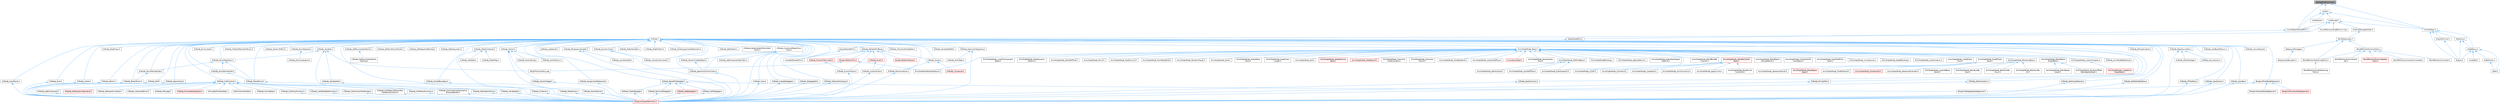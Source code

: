 digraph "PackageFileSummary.h"
{
 // INTERACTIVE_SVG=YES
 // LATEX_PDF_SIZE
  bgcolor="transparent";
  edge [fontname=Helvetica,fontsize=10,labelfontname=Helvetica,labelfontsize=10];
  node [fontname=Helvetica,fontsize=10,shape=box,height=0.2,width=0.4];
  Node1 [id="Node000001",label="PackageFileSummary.h",height=0.2,width=0.4,color="gray40", fillcolor="grey60", style="filled", fontcolor="black",tooltip=" "];
  Node1 -> Node2 [id="edge1_Node000001_Node000002",dir="back",color="steelblue1",style="solid",tooltip=" "];
  Node2 [id="Node000002",label="CoreUObject.h",height=0.2,width=0.4,color="grey40", fillcolor="white", style="filled",URL="$d0/ded/CoreUObject_8h.html",tooltip=" "];
  Node2 -> Node3 [id="edge2_Node000002_Node000003",dir="back",color="steelblue1",style="solid",tooltip=" "];
  Node3 [id="Node000003",label="Engine.h",height=0.2,width=0.4,color="grey40", fillcolor="white", style="filled",URL="$d1/d34/Public_2Engine_8h.html",tooltip=" "];
  Node2 -> Node4 [id="edge3_Node000002_Node000004",dir="back",color="steelblue1",style="solid",tooltip=" "];
  Node4 [id="Node000004",label="EngineMinimal.h",height=0.2,width=0.4,color="grey40", fillcolor="white", style="filled",URL="$d0/d2c/EngineMinimal_8h.html",tooltip=" "];
  Node4 -> Node3 [id="edge4_Node000004_Node000003",dir="back",color="steelblue1",style="solid",tooltip=" "];
  Node2 -> Node5 [id="edge5_Node000002_Node000005",dir="back",color="steelblue1",style="solid",tooltip=" "];
  Node5 [id="Node000005",label="SlateBasics.h",height=0.2,width=0.4,color="grey40", fillcolor="white", style="filled",URL="$da/d2f/SlateBasics_8h.html",tooltip=" "];
  Node5 -> Node3 [id="edge6_Node000005_Node000003",dir="back",color="steelblue1",style="solid",tooltip=" "];
  Node5 -> Node6 [id="edge7_Node000005_Node000006",dir="back",color="steelblue1",style="solid",tooltip=" "];
  Node6 [id="Node000006",label="Slate.h",height=0.2,width=0.4,color="grey40", fillcolor="white", style="filled",URL="$d2/dc0/Slate_8h.html",tooltip=" "];
  Node5 -> Node7 [id="edge8_Node000005_Node000007",dir="back",color="steelblue1",style="solid",tooltip=" "];
  Node7 [id="Node000007",label="SlateExtras.h",height=0.2,width=0.4,color="grey40", fillcolor="white", style="filled",URL="$d8/dec/SlateExtras_8h.html",tooltip=" "];
  Node7 -> Node6 [id="edge9_Node000007_Node000006",dir="back",color="steelblue1",style="solid",tooltip=" "];
  Node5 -> Node8 [id="edge10_Node000005_Node000008",dir="back",color="steelblue1",style="solid",tooltip=" "];
  Node8 [id="Node000008",label="UnrealEd.h",height=0.2,width=0.4,color="grey40", fillcolor="white", style="filled",URL="$d2/d5f/UnrealEd_8h.html",tooltip=" "];
  Node2 -> Node9 [id="edge11_Node000002_Node000009",dir="back",color="steelblue1",style="solid",tooltip=" "];
  Node9 [id="Node000009",label="SlateCore.h",height=0.2,width=0.4,color="grey40", fillcolor="white", style="filled",URL="$dc/d03/SlateCore_8h.html",tooltip=" "];
  Node9 -> Node3 [id="edge12_Node000009_Node000003",dir="back",color="steelblue1",style="solid",tooltip=" "];
  Node9 -> Node5 [id="edge13_Node000009_Node000005",dir="back",color="steelblue1",style="solid",tooltip=" "];
  Node1 -> Node10 [id="edge14_Node000001_Node000010",dir="back",color="steelblue1",style="solid",tooltip=" "];
  Node10 [id="Node000010",label="CoreUObjectSharedPCH.h",height=0.2,width=0.4,color="grey40", fillcolor="white", style="filled",URL="$de/d2f/CoreUObjectSharedPCH_8h.html",tooltip=" "];
  Node10 -> Node11 [id="edge15_Node000010_Node000011",dir="back",color="steelblue1",style="solid",tooltip=" "];
  Node11 [id="Node000011",label="SlateSharedPCH.h",height=0.2,width=0.4,color="grey40", fillcolor="white", style="filled",URL="$d1/dfc/SlateSharedPCH_8h.html",tooltip=" "];
  Node11 -> Node12 [id="edge16_Node000011_Node000012",dir="back",color="steelblue1",style="solid",tooltip=" "];
  Node12 [id="Node000012",label="EngineSharedPCH.h",height=0.2,width=0.4,color="grey40", fillcolor="white", style="filled",URL="$dc/dbb/EngineSharedPCH_8h.html",tooltip=" "];
  Node12 -> Node13 [id="edge17_Node000012_Node000013",dir="back",color="steelblue1",style="solid",tooltip=" "];
  Node13 [id="Node000013",label="UnrealEdSharedPCH.h",height=0.2,width=0.4,color="grey40", fillcolor="white", style="filled",URL="$d1/de6/UnrealEdSharedPCH_8h.html",tooltip=" "];
  Node1 -> Node14 [id="edge18_Node000001_Node000014",dir="back",color="steelblue1",style="solid",tooltip=" "];
  Node14 [id="Node000014",label="Linker.h",height=0.2,width=0.4,color="grey40", fillcolor="white", style="filled",URL="$d8/d3d/Linker_8h.html",tooltip=" "];
  Node14 -> Node2 [id="edge19_Node000014_Node000002",dir="back",color="steelblue1",style="solid",tooltip=" "];
  Node14 -> Node10 [id="edge20_Node000014_Node000010",dir="back",color="steelblue1",style="solid",tooltip=" "];
  Node14 -> Node15 [id="edge21_Node000014_Node000015",dir="back",color="steelblue1",style="solid",tooltip=" "];
  Node15 [id="Node000015",label="LinkerLoad.h",height=0.2,width=0.4,color="grey40", fillcolor="white", style="filled",URL="$d7/def/LinkerLoad_8h.html",tooltip=" "];
  Node15 -> Node2 [id="edge22_Node000015_Node000002",dir="back",color="steelblue1",style="solid",tooltip=" "];
  Node15 -> Node10 [id="edge23_Node000015_Node000010",dir="back",color="steelblue1",style="solid",tooltip=" "];
  Node15 -> Node16 [id="edge24_Node000015_Node000016",dir="back",color="steelblue1",style="solid",tooltip=" "];
  Node16 [id="Node000016",label="ExternalPackageHelper.h",height=0.2,width=0.4,color="grey40", fillcolor="white", style="filled",URL="$d3/d2f/ExternalPackageHelper_8h.html",tooltip=" "];
  Node16 -> Node17 [id="edge25_Node000016_Node000017",dir="back",color="steelblue1",style="solid",tooltip=" "];
  Node17 [id="Node000017",label="WorldDataLayers.h",height=0.2,width=0.4,color="grey40", fillcolor="white", style="filled",URL="$d1/d1d/WorldDataLayers_8h.html",tooltip=" "];
  Node17 -> Node18 [id="edge26_Node000017_Node000018",dir="back",color="steelblue1",style="solid",tooltip=" "];
  Node18 [id="Node000018",label="DataLayerManager.h",height=0.2,width=0.4,color="grey40", fillcolor="white", style="filled",URL="$de/d96/DataLayerManager_8h.html",tooltip=" "];
  Node18 -> Node19 [id="edge27_Node000018_Node000019",dir="back",color="steelblue1",style="solid",tooltip=" "];
  Node19 [id="Node000019",label="DataLayerSubsystem.h",height=0.2,width=0.4,color="grey40", fillcolor="white", style="filled",URL="$d2/d5d/DataLayerSubsystem_8h.html",tooltip=" "];
  Node17 -> Node20 [id="edge28_Node000017_Node000020",dir="back",color="steelblue1",style="solid",tooltip=" "];
  Node20 [id="Node000020",label="WorldPartitionRuntimeHash.h",height=0.2,width=0.4,color="grey40", fillcolor="white", style="filled",URL="$d9/df1/WorldPartitionRuntimeHash_8h.html",tooltip=" "];
  Node20 -> Node21 [id="edge29_Node000020_Node000021",dir="back",color="steelblue1",style="solid",tooltip=" "];
  Node21 [id="Node000021",label="WorldPartitionConvertCommandlet.h",height=0.2,width=0.4,color="grey40", fillcolor="white", style="filled",URL="$db/d15/WorldPartitionConvertCommandlet_8h.html",tooltip=" "];
  Node20 -> Node22 [id="edge30_Node000020_Node000022",dir="back",color="steelblue1",style="solid",tooltip=" "];
  Node22 [id="Node000022",label="WorldPartitionConverter.h",height=0.2,width=0.4,color="grey40", fillcolor="white", style="filled",URL="$dc/df8/WorldPartitionConverter_8h.html",tooltip=" "];
  Node20 -> Node23 [id="edge31_Node000020_Node000023",dir="back",color="steelblue1",style="solid",tooltip=" "];
  Node23 [id="Node000023",label="WorldPartitionRuntimeHash\lSet.h",height=0.2,width=0.4,color="grey40", fillcolor="white", style="filled",URL="$d7/d94/WorldPartitionRuntimeHashSet_8h.html",tooltip=" "];
  Node20 -> Node24 [id="edge32_Node000020_Node000024",dir="back",color="steelblue1",style="solid",tooltip=" "];
  Node24 [id="Node000024",label="WorldPartitionRuntimeSpatial\lHash.h",height=0.2,width=0.4,color="red", fillcolor="#FFF0F0", style="filled",URL="$da/dbe/WorldPartitionRuntimeSpatialHash_8h.html",tooltip=" "];
  Node20 -> Node26 [id="edge33_Node000020_Node000026",dir="back",color="steelblue1",style="solid",tooltip=" "];
  Node26 [id="Node000026",label="WorldPartitionStreamingPolicy.h",height=0.2,width=0.4,color="grey40", fillcolor="white", style="filled",URL="$d8/d37/WorldPartitionStreamingPolicy_8h.html",tooltip=" "];
  Node26 -> Node27 [id="edge34_Node000026_Node000027",dir="back",color="steelblue1",style="solid",tooltip=" "];
  Node27 [id="Node000027",label="WorldPartitionLevelStreaming\lPolicy.h",height=0.2,width=0.4,color="grey40", fillcolor="white", style="filled",URL="$d4/d14/WorldPartitionLevelStreamingPolicy_8h.html",tooltip=" "];
  Node17 -> Node26 [id="edge35_Node000017_Node000026",dir="back",color="steelblue1",style="solid",tooltip=" "];
  Node15 -> Node28 [id="edge36_Node000015_Node000028",dir="back",color="steelblue1",style="solid",tooltip=" "];
  Node28 [id="Node000028",label="K2Node.h",height=0.2,width=0.4,color="grey40", fillcolor="white", style="filled",URL="$d5/d94/K2Node_8h.html",tooltip=" "];
  Node28 -> Node29 [id="edge37_Node000028_Node000029",dir="back",color="steelblue1",style="solid",tooltip=" "];
  Node29 [id="Node000029",label="AnimGraphNode_Base.h",height=0.2,width=0.4,color="grey40", fillcolor="white", style="filled",URL="$d0/dfb/AnimGraphNode__Base_8h.html",tooltip=" "];
  Node29 -> Node30 [id="edge38_Node000029_Node000030",dir="back",color="steelblue1",style="solid",tooltip=" "];
  Node30 [id="Node000030",label="AnimGraphNodeAlphaOptions.h",height=0.2,width=0.4,color="grey40", fillcolor="white", style="filled",URL="$d6/df6/AnimGraphNodeAlphaOptions_8h.html",tooltip=" "];
  Node29 -> Node31 [id="edge39_Node000029_Node000031",dir="back",color="steelblue1",style="solid",tooltip=" "];
  Node31 [id="Node000031",label="AnimGraphNodeBinding.h",height=0.2,width=0.4,color="grey40", fillcolor="white", style="filled",URL="$d6/d3b/AnimGraphNodeBinding_8h.html",tooltip=" "];
  Node29 -> Node32 [id="edge40_Node000029_Node000032",dir="back",color="steelblue1",style="solid",tooltip=" "];
  Node32 [id="Node000032",label="AnimGraphNode_ApplyAdditive.h",height=0.2,width=0.4,color="grey40", fillcolor="white", style="filled",URL="$da/d67/AnimGraphNode__ApplyAdditive_8h.html",tooltip=" "];
  Node29 -> Node33 [id="edge41_Node000029_Node000033",dir="back",color="steelblue1",style="solid",tooltip=" "];
  Node33 [id="Node000033",label="AnimGraphNode_ApplyMeshSpace\lAdditive.h",height=0.2,width=0.4,color="grey40", fillcolor="white", style="filled",URL="$dd/dc4/AnimGraphNode__ApplyMeshSpaceAdditive_8h.html",tooltip=" "];
  Node29 -> Node34 [id="edge42_Node000029_Node000034",dir="back",color="steelblue1",style="solid",tooltip=" "];
  Node34 [id="Node000034",label="AnimGraphNode_AssetPlayer\lBase.h",height=0.2,width=0.4,color="grey40", fillcolor="white", style="filled",URL="$d1/d4f/AnimGraphNode__AssetPlayerBase_8h.html",tooltip=" "];
  Node34 -> Node35 [id="edge43_Node000034_Node000035",dir="back",color="steelblue1",style="solid",tooltip=" "];
  Node35 [id="Node000035",label="AnimGraphNode_BlendSpace\lBase.h",height=0.2,width=0.4,color="red", fillcolor="#FFF0F0", style="filled",URL="$d7/d6d/AnimGraphNode__BlendSpaceBase_8h.html",tooltip=" "];
  Node34 -> Node40 [id="edge44_Node000034_Node000040",dir="back",color="steelblue1",style="solid",tooltip=" "];
  Node40 [id="Node000040",label="AnimGraphNode_PoseByName.h",height=0.2,width=0.4,color="grey40", fillcolor="white", style="filled",URL="$d7/d02/AnimGraphNode__PoseByName_8h.html",tooltip=" "];
  Node34 -> Node41 [id="edge45_Node000034_Node000041",dir="back",color="steelblue1",style="solid",tooltip=" "];
  Node41 [id="Node000041",label="AnimGraphNode_PoseHandler.h",height=0.2,width=0.4,color="red", fillcolor="#FFF0F0", style="filled",URL="$df/dfb/AnimGraphNode__PoseHandler_8h.html",tooltip=" "];
  Node34 -> Node44 [id="edge46_Node000034_Node000044",dir="back",color="steelblue1",style="solid",tooltip=" "];
  Node44 [id="Node000044",label="AnimGraphNode_SequenceEvaluator.h",height=0.2,width=0.4,color="grey40", fillcolor="white", style="filled",URL="$d1/d1c/AnimGraphNode__SequenceEvaluator_8h.html",tooltip=" "];
  Node34 -> Node45 [id="edge47_Node000034_Node000045",dir="back",color="steelblue1",style="solid",tooltip=" "];
  Node45 [id="Node000045",label="AnimGraphNode_SequencePlayer.h",height=0.2,width=0.4,color="grey40", fillcolor="white", style="filled",URL="$d2/d91/AnimGraphNode__SequencePlayer_8h.html",tooltip=" "];
  Node29 -> Node46 [id="edge48_Node000029_Node000046",dir="back",color="steelblue1",style="solid",tooltip=" "];
  Node46 [id="Node000046",label="AnimGraphNode_BlendBoneBy\lChannel.h",height=0.2,width=0.4,color="grey40", fillcolor="white", style="filled",URL="$de/da9/AnimGraphNode__BlendBoneByChannel_8h.html",tooltip=" "];
  Node29 -> Node47 [id="edge49_Node000029_Node000047",dir="back",color="steelblue1",style="solid",tooltip=" "];
  Node47 [id="Node000047",label="AnimGraphNode_BlendListBase.h",height=0.2,width=0.4,color="grey40", fillcolor="white", style="filled",URL="$d7/d20/AnimGraphNode__BlendListBase_8h.html",tooltip=" "];
  Node47 -> Node48 [id="edge50_Node000047_Node000048",dir="back",color="steelblue1",style="solid",tooltip=" "];
  Node48 [id="Node000048",label="AnimGraphNode_BlendListBy\lBool.h",height=0.2,width=0.4,color="grey40", fillcolor="white", style="filled",URL="$d9/d9d/AnimGraphNode__BlendListByBool_8h.html",tooltip=" "];
  Node47 -> Node49 [id="edge51_Node000047_Node000049",dir="back",color="steelblue1",style="solid",tooltip=" "];
  Node49 [id="Node000049",label="AnimGraphNode_BlendListBy\lEnum.h",height=0.2,width=0.4,color="grey40", fillcolor="white", style="filled",URL="$de/d60/AnimGraphNode__BlendListByEnum_8h.html",tooltip=" "];
  Node47 -> Node50 [id="edge52_Node000047_Node000050",dir="back",color="steelblue1",style="solid",tooltip=" "];
  Node50 [id="Node000050",label="AnimGraphNode_BlendListBy\lInt.h",height=0.2,width=0.4,color="grey40", fillcolor="white", style="filled",URL="$dc/df2/AnimGraphNode__BlendListByInt_8h.html",tooltip=" "];
  Node47 -> Node51 [id="edge53_Node000047_Node000051",dir="back",color="steelblue1",style="solid",tooltip=" "];
  Node51 [id="Node000051",label="AnimGraphNode_LayeredBone\lBlend.h",height=0.2,width=0.4,color="grey40", fillcolor="white", style="filled",URL="$d2/d01/AnimGraphNode__LayeredBoneBlend_8h.html",tooltip=" "];
  Node29 -> Node52 [id="edge54_Node000029_Node000052",dir="back",color="steelblue1",style="solid",tooltip=" "];
  Node52 [id="Node000052",label="AnimGraphNode_BlendSpace\lGraphBase.h",height=0.2,width=0.4,color="grey40", fillcolor="white", style="filled",URL="$d6/d44/AnimGraphNode__BlendSpaceGraphBase_8h.html",tooltip=" "];
  Node52 -> Node53 [id="edge55_Node000052_Node000053",dir="back",color="steelblue1",style="solid",tooltip=" "];
  Node53 [id="Node000053",label="AnimGraphNode_BlendSpace\lGraph.h",height=0.2,width=0.4,color="grey40", fillcolor="white", style="filled",URL="$d7/d81/AnimGraphNode__BlendSpaceGraph_8h.html",tooltip=" "];
  Node52 -> Node54 [id="edge56_Node000052_Node000054",dir="back",color="steelblue1",style="solid",tooltip=" "];
  Node54 [id="Node000054",label="AnimGraphNode_RotationOffset\lBlendSpaceGraph.h",height=0.2,width=0.4,color="grey40", fillcolor="white", style="filled",URL="$d0/d4c/AnimGraphNode__RotationOffsetBlendSpaceGraph_8h.html",tooltip=" "];
  Node29 -> Node55 [id="edge57_Node000029_Node000055",dir="back",color="steelblue1",style="solid",tooltip=" "];
  Node55 [id="Node000055",label="AnimGraphNode_BlendSpace\lSampleResult.h",height=0.2,width=0.4,color="grey40", fillcolor="white", style="filled",URL="$de/df8/AnimGraphNode__BlendSpaceSampleResult_8h.html",tooltip=" "];
  Node29 -> Node56 [id="edge58_Node000029_Node000056",dir="back",color="steelblue1",style="solid",tooltip=" "];
  Node56 [id="Node000056",label="AnimGraphNode_ComponentTo\lLocalSpace.h",height=0.2,width=0.4,color="grey40", fillcolor="white", style="filled",URL="$d1/d3f/AnimGraphNode__ComponentToLocalSpace_8h.html",tooltip=" "];
  Node29 -> Node57 [id="edge59_Node000029_Node000057",dir="back",color="steelblue1",style="solid",tooltip=" "];
  Node57 [id="Node000057",label="AnimGraphNode_CopyPoseFrom\lMesh.h",height=0.2,width=0.4,color="grey40", fillcolor="white", style="filled",URL="$d6/d71/AnimGraphNode__CopyPoseFromMesh_8h.html",tooltip=" "];
  Node29 -> Node58 [id="edge60_Node000029_Node000058",dir="back",color="steelblue1",style="solid",tooltip=" "];
  Node58 [id="Node000058",label="AnimGraphNode_CurveSource.h",height=0.2,width=0.4,color="grey40", fillcolor="white", style="filled",URL="$dc/de5/AnimGraphNode__CurveSource_8h.html",tooltip=" "];
  Node29 -> Node59 [id="edge61_Node000029_Node000059",dir="back",color="steelblue1",style="solid",tooltip=" "];
  Node59 [id="Node000059",label="AnimGraphNode_CustomProperty.h",height=0.2,width=0.4,color="grey40", fillcolor="white", style="filled",URL="$d8/d3f/AnimGraphNode__CustomProperty_8h.html",tooltip=" "];
  Node59 -> Node60 [id="edge62_Node000059_Node000060",dir="back",color="steelblue1",style="solid",tooltip=" "];
  Node60 [id="Node000060",label="AnimGraphNode_LinkedAnim\lGraphBase.h",height=0.2,width=0.4,color="red", fillcolor="#FFF0F0", style="filled",URL="$d5/de1/AnimGraphNode__LinkedAnimGraphBase_8h.html",tooltip=" "];
  Node29 -> Node63 [id="edge63_Node000029_Node000063",dir="back",color="steelblue1",style="solid",tooltip=" "];
  Node63 [id="Node000063",label="AnimGraphNode_DeadBlending.h",height=0.2,width=0.4,color="grey40", fillcolor="white", style="filled",URL="$d8/d73/AnimGraphNode__DeadBlending_8h.html",tooltip=" "];
  Node29 -> Node64 [id="edge64_Node000029_Node000064",dir="back",color="steelblue1",style="solid",tooltip=" "];
  Node64 [id="Node000064",label="AnimGraphNode_Inertialization.h",height=0.2,width=0.4,color="grey40", fillcolor="white", style="filled",URL="$d7/d66/AnimGraphNode__Inertialization_8h.html",tooltip=" "];
  Node29 -> Node65 [id="edge65_Node000029_Node000065",dir="back",color="steelblue1",style="solid",tooltip=" "];
  Node65 [id="Node000065",label="AnimGraphNode_LinkedInput\lPose.h",height=0.2,width=0.4,color="grey40", fillcolor="white", style="filled",URL="$d7/d8c/AnimGraphNode__LinkedInputPose_8h.html",tooltip=" "];
  Node29 -> Node66 [id="edge66_Node000029_Node000066",dir="back",color="steelblue1",style="solid",tooltip=" "];
  Node66 [id="Node000066",label="AnimGraphNode_LocalToComponent\lSpace.h",height=0.2,width=0.4,color="grey40", fillcolor="white", style="filled",URL="$d6/d01/AnimGraphNode__LocalToComponentSpace_8h.html",tooltip=" "];
  Node29 -> Node67 [id="edge67_Node000029_Node000067",dir="back",color="steelblue1",style="solid",tooltip=" "];
  Node67 [id="Node000067",label="AnimGraphNode_MakeDynamic\lAdditive.h",height=0.2,width=0.4,color="grey40", fillcolor="white", style="filled",URL="$d4/dc9/AnimGraphNode__MakeDynamicAdditive_8h.html",tooltip=" "];
  Node29 -> Node68 [id="edge68_Node000029_Node000068",dir="back",color="steelblue1",style="solid",tooltip=" "];
  Node68 [id="Node000068",label="AnimGraphNode_MeshRefPose.h",height=0.2,width=0.4,color="grey40", fillcolor="white", style="filled",URL="$d3/d58/AnimGraphNode__MeshRefPose_8h.html",tooltip=" "];
  Node29 -> Node69 [id="edge69_Node000029_Node000069",dir="back",color="steelblue1",style="solid",tooltip=" "];
  Node69 [id="Node000069",label="AnimGraphNode_Mirror.h",height=0.2,width=0.4,color="grey40", fillcolor="white", style="filled",URL="$de/d96/AnimGraphNode__Mirror_8h.html",tooltip=" "];
  Node29 -> Node70 [id="edge70_Node000029_Node000070",dir="back",color="steelblue1",style="solid",tooltip=" "];
  Node70 [id="Node000070",label="AnimGraphNode_ModifyCurve.h",height=0.2,width=0.4,color="grey40", fillcolor="white", style="filled",URL="$d5/d09/AnimGraphNode__ModifyCurve_8h.html",tooltip=" "];
  Node29 -> Node71 [id="edge71_Node000029_Node000071",dir="back",color="steelblue1",style="solid",tooltip=" "];
  Node71 [id="Node000071",label="AnimGraphNode_MultiWayBlend.h",height=0.2,width=0.4,color="grey40", fillcolor="white", style="filled",URL="$dd/dcb/AnimGraphNode__MultiWayBlend_8h.html",tooltip=" "];
  Node29 -> Node72 [id="edge72_Node000029_Node000072",dir="back",color="steelblue1",style="solid",tooltip=" "];
  Node72 [id="Node000072",label="AnimGraphNode_PoseSnapshot.h",height=0.2,width=0.4,color="grey40", fillcolor="white", style="filled",URL="$d1/d92/AnimGraphNode__PoseSnapshot_8h.html",tooltip=" "];
  Node29 -> Node73 [id="edge73_Node000029_Node000073",dir="back",color="steelblue1",style="solid",tooltip=" "];
  Node73 [id="Node000073",label="AnimGraphNode_RandomPlayer.h",height=0.2,width=0.4,color="grey40", fillcolor="white", style="filled",URL="$dc/d48/AnimGraphNode__RandomPlayer_8h.html",tooltip=" "];
  Node29 -> Node74 [id="edge74_Node000029_Node000074",dir="back",color="steelblue1",style="solid",tooltip=" "];
  Node74 [id="Node000074",label="AnimGraphNode_RefPoseBase.h",height=0.2,width=0.4,color="grey40", fillcolor="white", style="filled",URL="$d8/d34/AnimGraphNode__RefPoseBase_8h.html",tooltip=" "];
  Node74 -> Node75 [id="edge75_Node000074_Node000075",dir="back",color="steelblue1",style="solid",tooltip=" "];
  Node75 [id="Node000075",label="AnimGraphNode_IdentityPose.h",height=0.2,width=0.4,color="grey40", fillcolor="white", style="filled",URL="$d8/dac/AnimGraphNode__IdentityPose_8h.html",tooltip=" "];
  Node74 -> Node76 [id="edge76_Node000074_Node000076",dir="back",color="steelblue1",style="solid",tooltip=" "];
  Node76 [id="Node000076",label="AnimGraphNode_LocalRefPose.h",height=0.2,width=0.4,color="grey40", fillcolor="white", style="filled",URL="$df/d6f/AnimGraphNode__LocalRefPose_8h.html",tooltip=" "];
  Node74 -> Node72 [id="edge77_Node000074_Node000072",dir="back",color="steelblue1",style="solid",tooltip=" "];
  Node29 -> Node77 [id="edge78_Node000029_Node000077",dir="back",color="steelblue1",style="solid",tooltip=" "];
  Node77 [id="Node000077",label="AnimGraphNode_Root.h",height=0.2,width=0.4,color="grey40", fillcolor="white", style="filled",URL="$d2/d39/AnimGraphNode__Root_8h.html",tooltip=" "];
  Node29 -> Node78 [id="edge79_Node000029_Node000078",dir="back",color="steelblue1",style="solid",tooltip=" "];
  Node78 [id="Node000078",label="AnimGraphNode_RotateRoot\lBone.h",height=0.2,width=0.4,color="grey40", fillcolor="white", style="filled",URL="$d4/de0/AnimGraphNode__RotateRootBone_8h.html",tooltip=" "];
  Node29 -> Node79 [id="edge80_Node000029_Node000079",dir="back",color="steelblue1",style="solid",tooltip=" "];
  Node79 [id="Node000079",label="AnimGraphNode_SaveCached\lPose.h",height=0.2,width=0.4,color="grey40", fillcolor="white", style="filled",URL="$df/d5e/AnimGraphNode__SaveCachedPose_8h.html",tooltip=" "];
  Node29 -> Node80 [id="edge81_Node000029_Node000080",dir="back",color="steelblue1",style="solid",tooltip=" "];
  Node80 [id="Node000080",label="AnimGraphNode_ScaleChain\lLength.h",height=0.2,width=0.4,color="grey40", fillcolor="white", style="filled",URL="$d9/df8/AnimGraphNode__ScaleChainLength_8h.html",tooltip=" "];
  Node29 -> Node81 [id="edge82_Node000029_Node000081",dir="back",color="steelblue1",style="solid",tooltip=" "];
  Node81 [id="Node000081",label="AnimGraphNode_SkeletalControl\lBase.h",height=0.2,width=0.4,color="red", fillcolor="#FFF0F0", style="filled",URL="$d9/dff/AnimGraphNode__SkeletalControlBase_8h.html",tooltip=" "];
  Node81 -> Node82 [id="edge83_Node000081_Node000082",dir="back",color="steelblue1",style="solid",tooltip=" "];
  Node82 [id="Node000082",label="AnimGraphNode_AnimDynamics.h",height=0.2,width=0.4,color="grey40", fillcolor="white", style="filled",URL="$da/dc2/AnimGraphNode__AnimDynamics_8h.html",tooltip=" "];
  Node81 -> Node83 [id="edge84_Node000081_Node000083",dir="back",color="steelblue1",style="solid",tooltip=" "];
  Node83 [id="Node000083",label="AnimGraphNode_ApplyLimits.h",height=0.2,width=0.4,color="grey40", fillcolor="white", style="filled",URL="$dc/d36/AnimGraphNode__ApplyLimits_8h.html",tooltip=" "];
  Node81 -> Node84 [id="edge85_Node000081_Node000084",dir="back",color="steelblue1",style="solid",tooltip=" "];
  Node84 [id="Node000084",label="AnimGraphNode_BoneDriven\lController.h",height=0.2,width=0.4,color="grey40", fillcolor="white", style="filled",URL="$df/df3/AnimGraphNode__BoneDrivenController_8h.html",tooltip=" "];
  Node81 -> Node85 [id="edge86_Node000081_Node000085",dir="back",color="steelblue1",style="solid",tooltip=" "];
  Node85 [id="Node000085",label="AnimGraphNode_CCDIK.h",height=0.2,width=0.4,color="grey40", fillcolor="white", style="filled",URL="$df/d0d/AnimGraphNode__CCDIK_8h.html",tooltip=" "];
  Node81 -> Node86 [id="edge87_Node000081_Node000086",dir="back",color="steelblue1",style="solid",tooltip=" "];
  Node86 [id="Node000086",label="AnimGraphNode_Constraint.h",height=0.2,width=0.4,color="grey40", fillcolor="white", style="filled",URL="$d2/d98/AnimGraphNode__Constraint_8h.html",tooltip=" "];
  Node81 -> Node87 [id="edge88_Node000081_Node000087",dir="back",color="steelblue1",style="solid",tooltip=" "];
  Node87 [id="Node000087",label="AnimGraphNode_CopyBone.h",height=0.2,width=0.4,color="grey40", fillcolor="white", style="filled",URL="$dc/de6/AnimGraphNode__CopyBone_8h.html",tooltip=" "];
  Node29 -> Node106 [id="edge89_Node000029_Node000106",dir="back",color="steelblue1",style="solid",tooltip=" "];
  Node106 [id="Node000106",label="AnimGraphNode_Slot.h",height=0.2,width=0.4,color="grey40", fillcolor="white", style="filled",URL="$df/d63/AnimGraphNode__Slot_8h.html",tooltip=" "];
  Node29 -> Node107 [id="edge90_Node000029_Node000107",dir="back",color="steelblue1",style="solid",tooltip=" "];
  Node107 [id="Node000107",label="AnimGraphNode_StateMachine\lBase.h",height=0.2,width=0.4,color="red", fillcolor="#FFF0F0", style="filled",URL="$dc/d11/AnimGraphNode__StateMachineBase_8h.html",tooltip=" "];
  Node29 -> Node109 [id="edge91_Node000029_Node000109",dir="back",color="steelblue1",style="solid",tooltip=" "];
  Node109 [id="Node000109",label="AnimGraphNode_StateResult.h",height=0.2,width=0.4,color="red", fillcolor="#FFF0F0", style="filled",URL="$d3/d7e/AnimGraphNode__StateResult_8h.html",tooltip=" "];
  Node29 -> Node111 [id="edge92_Node000029_Node000111",dir="back",color="steelblue1",style="solid",tooltip=" "];
  Node111 [id="Node000111",label="AnimGraphNode_Transition\lPoseEvaluator.h",height=0.2,width=0.4,color="grey40", fillcolor="white", style="filled",URL="$d8/dec/AnimGraphNode__TransitionPoseEvaluator_8h.html",tooltip=" "];
  Node29 -> Node112 [id="edge93_Node000029_Node000112",dir="back",color="steelblue1",style="solid",tooltip=" "];
  Node112 [id="Node000112",label="AnimGraphNode_Transition\lResult.h",height=0.2,width=0.4,color="grey40", fillcolor="white", style="filled",URL="$d7/d74/AnimGraphNode__TransitionResult_8h.html",tooltip=" "];
  Node29 -> Node113 [id="edge94_Node000029_Node000113",dir="back",color="steelblue1",style="solid",tooltip=" "];
  Node113 [id="Node000113",label="AnimGraphNode_TwoWayBlend.h",height=0.2,width=0.4,color="grey40", fillcolor="white", style="filled",URL="$d0/df0/AnimGraphNode__TwoWayBlend_8h.html",tooltip=" "];
  Node29 -> Node114 [id="edge95_Node000029_Node000114",dir="back",color="steelblue1",style="solid",tooltip=" "];
  Node114 [id="Node000114",label="AnimGraphNode_UseCachedPose.h",height=0.2,width=0.4,color="grey40", fillcolor="white", style="filled",URL="$d8/d30/AnimGraphNode__UseCachedPose_8h.html",tooltip=" "];
  Node29 -> Node115 [id="edge96_Node000029_Node000115",dir="back",color="steelblue1",style="solid",tooltip=" "];
  Node115 [id="Node000115",label="AnimationGraph.h",height=0.2,width=0.4,color="red", fillcolor="#FFF0F0", style="filled",URL="$df/d2e/AnimationGraph_8h.html",tooltip=" "];
  Node29 -> Node120 [id="edge97_Node000029_Node000120",dir="back",color="steelblue1",style="solid",tooltip=" "];
  Node120 [id="Node000120",label="K2Node_AnimNodeReference.h",height=0.2,width=0.4,color="grey40", fillcolor="white", style="filled",URL="$d2/d81/K2Node__AnimNodeReference_8h.html",tooltip=" "];
  Node28 -> Node121 [id="edge98_Node000028_Node000121",dir="back",color="steelblue1",style="solid",tooltip=" "];
  Node121 [id="Node000121",label="BlueprintFieldNodeSpawner.h",height=0.2,width=0.4,color="grey40", fillcolor="white", style="filled",URL="$da/d70/BlueprintFieldNodeSpawner_8h.html",tooltip=" "];
  Node121 -> Node122 [id="edge99_Node000121_Node000122",dir="back",color="steelblue1",style="solid",tooltip=" "];
  Node122 [id="Node000122",label="BlueprintDelegateNodeSpawner.h",height=0.2,width=0.4,color="grey40", fillcolor="white", style="filled",URL="$dc/d16/BlueprintDelegateNodeSpawner_8h.html",tooltip=" "];
  Node121 -> Node123 [id="edge100_Node000121_Node000123",dir="back",color="steelblue1",style="solid",tooltip=" "];
  Node123 [id="Node000123",label="BlueprintFunctionNodeSpawner.h",height=0.2,width=0.4,color="red", fillcolor="#FFF0F0", style="filled",URL="$d0/d59/BlueprintFunctionNodeSpawner_8h.html",tooltip=" "];
  Node121 -> Node125 [id="edge101_Node000121_Node000125",dir="back",color="steelblue1",style="solid",tooltip=" "];
  Node125 [id="Node000125",label="BlueprintVariableNodeSpawner.h",height=0.2,width=0.4,color="grey40", fillcolor="white", style="filled",URL="$db/dba/BlueprintVariableNodeSpawner_8h.html",tooltip=" "];
  Node28 -> Node120 [id="edge102_Node000028_Node000120",dir="back",color="steelblue1",style="solid",tooltip=" "];
  Node28 -> Node126 [id="edge103_Node000028_Node000126",dir="back",color="steelblue1",style="solid",tooltip=" "];
  Node126 [id="Node000126",label="K2Node_AssignmentStatement.h",height=0.2,width=0.4,color="grey40", fillcolor="white", style="filled",URL="$d1/d32/K2Node__AssignmentStatement_8h.html",tooltip=" "];
  Node126 -> Node127 [id="edge104_Node000126_Node000127",dir="back",color="steelblue1",style="solid",tooltip=" "];
  Node127 [id="Node000127",label="BlueprintGraphDefinitions.h",height=0.2,width=0.4,color="red", fillcolor="#FFF0F0", style="filled",URL="$d7/d5e/BlueprintGraphDefinitions_8h.html",tooltip=" "];
  Node28 -> Node129 [id="edge105_Node000028_Node000129",dir="back",color="steelblue1",style="solid",tooltip=" "];
  Node129 [id="Node000129",label="K2Node_BaseAsyncTask.h",height=0.2,width=0.4,color="grey40", fillcolor="white", style="filled",URL="$d5/db7/K2Node__BaseAsyncTask_8h.html",tooltip=" "];
  Node129 -> Node127 [id="edge106_Node000129_Node000127",dir="back",color="steelblue1",style="solid",tooltip=" "];
  Node129 -> Node130 [id="edge107_Node000129_Node000130",dir="back",color="steelblue1",style="solid",tooltip=" "];
  Node130 [id="Node000130",label="K2Node_AsyncAction.h",height=0.2,width=0.4,color="grey40", fillcolor="white", style="filled",URL="$df/d26/K2Node__AsyncAction_8h.html",tooltip=" "];
  Node129 -> Node131 [id="edge108_Node000129_Node000131",dir="back",color="steelblue1",style="solid",tooltip=" "];
  Node131 [id="Node000131",label="K2Node_PlayMontage.h",height=0.2,width=0.4,color="grey40", fillcolor="white", style="filled",URL="$d6/d6a/K2Node__PlayMontage_8h.html",tooltip=" "];
  Node28 -> Node132 [id="edge109_Node000028_Node000132",dir="back",color="steelblue1",style="solid",tooltip=" "];
  Node132 [id="Node000132",label="K2Node_BaseMCDelegate.h",height=0.2,width=0.4,color="grey40", fillcolor="white", style="filled",URL="$dd/d9b/K2Node__BaseMCDelegate_8h.html",tooltip=" "];
  Node132 -> Node122 [id="edge110_Node000132_Node000122",dir="back",color="steelblue1",style="solid",tooltip=" "];
  Node132 -> Node133 [id="edge111_Node000132_Node000133",dir="back",color="steelblue1",style="solid",tooltip=" "];
  Node133 [id="Node000133",label="K2Node_AddDelegate.h",height=0.2,width=0.4,color="red", fillcolor="#FFF0F0", style="filled",URL="$d5/dc7/K2Node__AddDelegate_8h.html",tooltip=" "];
  Node133 -> Node127 [id="edge112_Node000133_Node000127",dir="back",color="steelblue1",style="solid",tooltip=" "];
  Node132 -> Node135 [id="edge113_Node000132_Node000135",dir="back",color="steelblue1",style="solid",tooltip=" "];
  Node135 [id="Node000135",label="K2Node_CallDelegate.h",height=0.2,width=0.4,color="grey40", fillcolor="white", style="filled",URL="$db/de6/K2Node__CallDelegate_8h.html",tooltip=" "];
  Node135 -> Node127 [id="edge114_Node000135_Node000127",dir="back",color="steelblue1",style="solid",tooltip=" "];
  Node132 -> Node136 [id="edge115_Node000132_Node000136",dir="back",color="steelblue1",style="solid",tooltip=" "];
  Node136 [id="Node000136",label="K2Node_ClearDelegate.h",height=0.2,width=0.4,color="grey40", fillcolor="white", style="filled",URL="$dd/d78/K2Node__ClearDelegate_8h.html",tooltip=" "];
  Node136 -> Node127 [id="edge116_Node000136_Node000127",dir="back",color="steelblue1",style="solid",tooltip=" "];
  Node132 -> Node137 [id="edge117_Node000132_Node000137",dir="back",color="steelblue1",style="solid",tooltip=" "];
  Node137 [id="Node000137",label="K2Node_RemoveDelegate.h",height=0.2,width=0.4,color="grey40", fillcolor="white", style="filled",URL="$dd/d54/K2Node__RemoveDelegate_8h.html",tooltip=" "];
  Node137 -> Node127 [id="edge118_Node000137_Node000127",dir="back",color="steelblue1",style="solid",tooltip=" "];
  Node28 -> Node138 [id="edge119_Node000028_Node000138",dir="back",color="steelblue1",style="solid",tooltip=" "];
  Node138 [id="Node000138",label="K2Node_BitmaskLiteral.h",height=0.2,width=0.4,color="grey40", fillcolor="white", style="filled",URL="$dc/de6/K2Node__BitmaskLiteral_8h.html",tooltip=" "];
  Node28 -> Node139 [id="edge120_Node000028_Node000139",dir="back",color="steelblue1",style="solid",tooltip=" "];
  Node139 [id="Node000139",label="K2Node_BreakStruct.h",height=0.2,width=0.4,color="grey40", fillcolor="white", style="filled",URL="$df/d93/K2Node__BreakStruct_8h.html",tooltip=" "];
  Node139 -> Node127 [id="edge121_Node000139_Node000127",dir="back",color="steelblue1",style="solid",tooltip=" "];
  Node28 -> Node140 [id="edge122_Node000028_Node000140",dir="back",color="steelblue1",style="solid",tooltip=" "];
  Node140 [id="Node000140",label="K2Node_CallFunction.h",height=0.2,width=0.4,color="grey40", fillcolor="white", style="filled",URL="$d5/d5f/K2Node__CallFunction_8h.html",tooltip=" "];
  Node140 -> Node141 [id="edge123_Node000140_Node000141",dir="back",color="steelblue1",style="solid",tooltip=" "];
  Node141 [id="Node000141",label="CallFunctionHandler.h",height=0.2,width=0.4,color="grey40", fillcolor="white", style="filled",URL="$d3/d6d/CallFunctionHandler_8h.html",tooltip=" "];
  Node140 -> Node142 [id="edge124_Node000140_Node000142",dir="back",color="steelblue1",style="solid",tooltip=" "];
  Node142 [id="Node000142",label="K2Node_AddComponent.h",height=0.2,width=0.4,color="grey40", fillcolor="white", style="filled",URL="$d9/dc9/K2Node__AddComponent_8h.html",tooltip=" "];
  Node142 -> Node127 [id="edge125_Node000142_Node000127",dir="back",color="steelblue1",style="solid",tooltip=" "];
  Node140 -> Node143 [id="edge126_Node000140_Node000143",dir="back",color="steelblue1",style="solid",tooltip=" "];
  Node143 [id="Node000143",label="K2Node_AnimGetter.h",height=0.2,width=0.4,color="grey40", fillcolor="white", style="filled",URL="$dc/d9a/K2Node__AnimGetter_8h.html",tooltip=" "];
  Node140 -> Node144 [id="edge127_Node000140_Node000144",dir="back",color="steelblue1",style="solid",tooltip=" "];
  Node144 [id="Node000144",label="K2Node_CallArrayFunction.h",height=0.2,width=0.4,color="grey40", fillcolor="white", style="filled",URL="$d7/d2f/K2Node__CallArrayFunction_8h.html",tooltip=" "];
  Node144 -> Node127 [id="edge128_Node000144_Node000127",dir="back",color="steelblue1",style="solid",tooltip=" "];
  Node140 -> Node145 [id="edge129_Node000140_Node000145",dir="back",color="steelblue1",style="solid",tooltip=" "];
  Node145 [id="Node000145",label="K2Node_CallDataTableFunction.h",height=0.2,width=0.4,color="grey40", fillcolor="white", style="filled",URL="$df/dc4/K2Node__CallDataTableFunction_8h.html",tooltip=" "];
  Node145 -> Node127 [id="edge130_Node000145_Node000127",dir="back",color="steelblue1",style="solid",tooltip=" "];
  Node140 -> Node146 [id="edge131_Node000140_Node000146",dir="back",color="steelblue1",style="solid",tooltip=" "];
  Node146 [id="Node000146",label="K2Node_CallFunctionOnMember.h",height=0.2,width=0.4,color="grey40", fillcolor="white", style="filled",URL="$d8/d2f/K2Node__CallFunctionOnMember_8h.html",tooltip=" "];
  Node146 -> Node127 [id="edge132_Node000146_Node000127",dir="back",color="steelblue1",style="solid",tooltip=" "];
  Node140 -> Node147 [id="edge133_Node000140_Node000147",dir="back",color="steelblue1",style="solid",tooltip=" "];
  Node147 [id="Node000147",label="K2Node_CallMaterialParameter\lCollectionFunction.h",height=0.2,width=0.4,color="grey40", fillcolor="white", style="filled",URL="$d5/dd2/K2Node__CallMaterialParameterCollectionFunction_8h.html",tooltip=" "];
  Node147 -> Node127 [id="edge134_Node000147_Node000127",dir="back",color="steelblue1",style="solid",tooltip=" "];
  Node140 -> Node148 [id="edge135_Node000140_Node000148",dir="back",color="steelblue1",style="solid",tooltip=" "];
  Node148 [id="Node000148",label="K2Node_CallParentFunction.h",height=0.2,width=0.4,color="grey40", fillcolor="white", style="filled",URL="$df/d77/K2Node__CallParentFunction_8h.html",tooltip=" "];
  Node148 -> Node127 [id="edge136_Node000148_Node000127",dir="back",color="steelblue1",style="solid",tooltip=" "];
  Node140 -> Node149 [id="edge137_Node000140_Node000149",dir="back",color="steelblue1",style="solid",tooltip=" "];
  Node149 [id="Node000149",label="K2Node_CommutativeAssociative\lBinaryOperator.h",height=0.2,width=0.4,color="grey40", fillcolor="white", style="filled",URL="$da/d85/K2Node__CommutativeAssociativeBinaryOperator_8h.html",tooltip=" "];
  Node149 -> Node127 [id="edge138_Node000149_Node000127",dir="back",color="steelblue1",style="solid",tooltip=" "];
  Node140 -> Node150 [id="edge139_Node000140_Node000150",dir="back",color="steelblue1",style="solid",tooltip=" "];
  Node150 [id="Node000150",label="K2Node_GetInputAxisKeyValue.h",height=0.2,width=0.4,color="red", fillcolor="#FFF0F0", style="filled",URL="$d3/d5c/K2Node__GetInputAxisKeyValue_8h.html",tooltip=" "];
  Node140 -> Node152 [id="edge140_Node000140_Node000152",dir="back",color="steelblue1",style="solid",tooltip=" "];
  Node152 [id="Node000152",label="K2Node_GetInputAxisValue.h",height=0.2,width=0.4,color="grey40", fillcolor="white", style="filled",URL="$db/d9b/K2Node__GetInputAxisValue_8h.html",tooltip=" "];
  Node140 -> Node153 [id="edge141_Node000140_Node000153",dir="back",color="steelblue1",style="solid",tooltip=" "];
  Node153 [id="Node000153",label="K2Node_InstancedStruct.h",height=0.2,width=0.4,color="grey40", fillcolor="white", style="filled",URL="$dd/d8a/K2Node__InstancedStruct_8h.html",tooltip=" "];
  Node140 -> Node154 [id="edge142_Node000140_Node000154",dir="back",color="steelblue1",style="solid",tooltip=" "];
  Node154 [id="Node000154",label="K2Node_Message.h",height=0.2,width=0.4,color="grey40", fillcolor="white", style="filled",URL="$d3/deb/K2Node__Message_8h.html",tooltip=" "];
  Node140 -> Node155 [id="edge143_Node000140_Node000155",dir="back",color="steelblue1",style="solid",tooltip=" "];
  Node155 [id="Node000155",label="K2Node_PromotableOperator.h",height=0.2,width=0.4,color="red", fillcolor="#FFF0F0", style="filled",URL="$db/d96/K2Node__PromotableOperator_8h.html",tooltip=" "];
  Node140 -> Node157 [id="edge144_Node000140_Node000157",dir="back",color="steelblue1",style="solid",tooltip=" "];
  Node157 [id="Node000157",label="SFixupSelfContextDlg.h",height=0.2,width=0.4,color="grey40", fillcolor="white", style="filled",URL="$d5/da4/SFixupSelfContextDlg_8h.html",tooltip=" "];
  Node28 -> Node158 [id="edge145_Node000028_Node000158",dir="back",color="steelblue1",style="solid",tooltip=" "];
  Node158 [id="Node000158",label="K2Node_CastByteToEnum.h",height=0.2,width=0.4,color="grey40", fillcolor="white", style="filled",URL="$d7/dcf/K2Node__CastByteToEnum_8h.html",tooltip=" "];
  Node28 -> Node159 [id="edge146_Node000028_Node000159",dir="back",color="steelblue1",style="solid",tooltip=" "];
  Node159 [id="Node000159",label="K2Node_ClassDynamicCast.h",height=0.2,width=0.4,color="grey40", fillcolor="white", style="filled",URL="$d1/d23/K2Node__ClassDynamicCast_8h.html",tooltip=" "];
  Node28 -> Node160 [id="edge147_Node000028_Node000160",dir="back",color="steelblue1",style="solid",tooltip=" "];
  Node160 [id="Node000160",label="K2Node_ConstructObjectFrom\lClass.h",height=0.2,width=0.4,color="grey40", fillcolor="white", style="filled",URL="$d6/de4/K2Node__ConstructObjectFromClass_8h.html",tooltip=" "];
  Node160 -> Node127 [id="edge148_Node000160_Node000127",dir="back",color="steelblue1",style="solid",tooltip=" "];
  Node160 -> Node161 [id="edge149_Node000160_Node000161",dir="back",color="steelblue1",style="solid",tooltip=" "];
  Node161 [id="Node000161",label="K2Node_AddComponentByClass.h",height=0.2,width=0.4,color="grey40", fillcolor="white", style="filled",URL="$df/de1/K2Node__AddComponentByClass_8h.html",tooltip=" "];
  Node160 -> Node162 [id="edge150_Node000160_Node000162",dir="back",color="steelblue1",style="solid",tooltip=" "];
  Node162 [id="Node000162",label="K2Node_GenericCreateObject.h",height=0.2,width=0.4,color="grey40", fillcolor="white", style="filled",URL="$d7/d9f/K2Node__GenericCreateObject_8h.html",tooltip=" "];
  Node162 -> Node163 [id="edge151_Node000162_Node000163",dir="back",color="steelblue1",style="solid",tooltip=" "];
  Node163 [id="Node000163",label="K2Node_SpawnActorFromClass.h",height=0.2,width=0.4,color="grey40", fillcolor="white", style="filled",URL="$dc/d71/K2Node__SpawnActorFromClass_8h.html",tooltip=" "];
  Node163 -> Node127 [id="edge152_Node000163_Node000127",dir="back",color="steelblue1",style="solid",tooltip=" "];
  Node160 -> Node163 [id="edge153_Node000160_Node000163",dir="back",color="steelblue1",style="solid",tooltip=" "];
  Node28 -> Node164 [id="edge154_Node000028_Node000164",dir="back",color="steelblue1",style="solid",tooltip=" "];
  Node164 [id="Node000164",label="K2Node_ConvertAsset.h",height=0.2,width=0.4,color="grey40", fillcolor="white", style="filled",URL="$d0/da7/K2Node__ConvertAsset_8h.html",tooltip=" "];
  Node28 -> Node165 [id="edge155_Node000028_Node000165",dir="back",color="steelblue1",style="solid",tooltip=" "];
  Node165 [id="Node000165",label="K2Node_Copy.h",height=0.2,width=0.4,color="grey40", fillcolor="white", style="filled",URL="$d5/dce/K2Node__Copy_8h.html",tooltip=" "];
  Node165 -> Node127 [id="edge156_Node000165_Node000127",dir="back",color="steelblue1",style="solid",tooltip=" "];
  Node28 -> Node166 [id="edge157_Node000028_Node000166",dir="back",color="steelblue1",style="solid",tooltip=" "];
  Node166 [id="Node000166",label="K2Node_CreateDelegate.h",height=0.2,width=0.4,color="grey40", fillcolor="white", style="filled",URL="$d2/d7e/K2Node__CreateDelegate_8h.html",tooltip=" "];
  Node166 -> Node127 [id="edge158_Node000166_Node000127",dir="back",color="steelblue1",style="solid",tooltip=" "];
  Node28 -> Node167 [id="edge159_Node000028_Node000167",dir="back",color="steelblue1",style="solid",tooltip=" "];
  Node167 [id="Node000167",label="K2Node_DeadClass.h",height=0.2,width=0.4,color="grey40", fillcolor="white", style="filled",URL="$df/d0c/K2Node__DeadClass_8h.html",tooltip=" "];
  Node28 -> Node168 [id="edge160_Node000028_Node000168",dir="back",color="steelblue1",style="solid",tooltip=" "];
  Node168 [id="Node000168",label="K2Node_DelegateSet.h",height=0.2,width=0.4,color="grey40", fillcolor="white", style="filled",URL="$d0/d7b/K2Node__DelegateSet_8h.html",tooltip=" "];
  Node168 -> Node127 [id="edge161_Node000168_Node000127",dir="back",color="steelblue1",style="solid",tooltip=" "];
  Node28 -> Node169 [id="edge162_Node000028_Node000169",dir="back",color="steelblue1",style="solid",tooltip=" "];
  Node169 [id="Node000169",label="K2Node_DoOnceMultiInput.h",height=0.2,width=0.4,color="grey40", fillcolor="white", style="filled",URL="$d8/db3/K2Node__DoOnceMultiInput_8h.html",tooltip=" "];
  Node169 -> Node127 [id="edge163_Node000169_Node000127",dir="back",color="steelblue1",style="solid",tooltip=" "];
  Node28 -> Node170 [id="edge164_Node000028_Node000170",dir="back",color="steelblue1",style="solid",tooltip=" "];
  Node170 [id="Node000170",label="K2Node_DynamicCast.h",height=0.2,width=0.4,color="grey40", fillcolor="white", style="filled",URL="$dc/d1c/K2Node__DynamicCast_8h.html",tooltip=" "];
  Node170 -> Node127 [id="edge165_Node000170_Node000127",dir="back",color="steelblue1",style="solid",tooltip=" "];
  Node170 -> Node159 [id="edge166_Node000170_Node000159",dir="back",color="steelblue1",style="solid",tooltip=" "];
  Node28 -> Node171 [id="edge167_Node000028_Node000171",dir="back",color="steelblue1",style="solid",tooltip=" "];
  Node171 [id="Node000171",label="K2Node_EaseFunction.h",height=0.2,width=0.4,color="grey40", fillcolor="white", style="filled",URL="$d7/db4/K2Node__EaseFunction_8h.html",tooltip=" "];
  Node171 -> Node127 [id="edge168_Node000171_Node000127",dir="back",color="steelblue1",style="solid",tooltip=" "];
  Node28 -> Node172 [id="edge169_Node000028_Node000172",dir="back",color="steelblue1",style="solid",tooltip=" "];
  Node172 [id="Node000172",label="K2Node_EditablePinBase.h",height=0.2,width=0.4,color="grey40", fillcolor="white", style="filled",URL="$dd/d63/K2Node__EditablePinBase_8h.html",tooltip=" "];
  Node172 -> Node173 [id="edge170_Node000172_Node000173",dir="back",color="steelblue1",style="solid",tooltip=" "];
  Node173 [id="Node000173",label="BlueprintEditorModule.h",height=0.2,width=0.4,color="red", fillcolor="#FFF0F0", style="filled",URL="$df/d39/BlueprintEditorModule_8h.html",tooltip=" "];
  Node172 -> Node187 [id="edge171_Node000172_Node000187",dir="back",color="steelblue1",style="solid",tooltip=" "];
  Node187 [id="Node000187",label="BlueprintEditorUtils.h",height=0.2,width=0.4,color="red", fillcolor="#FFF0F0", style="filled",URL="$d7/d3d/BlueprintEditorUtils_8h.html",tooltip=" "];
  Node187 -> Node30 [id="edge172_Node000187_Node000030",dir="back",color="steelblue1",style="solid",tooltip=" "];
  Node187 -> Node189 [id="edge173_Node000187_Node000189",dir="back",color="steelblue1",style="solid",tooltip=" "];
  Node189 [id="Node000189",label="SRigVMActionMenu.cpp",height=0.2,width=0.4,color="grey40", fillcolor="white", style="filled",URL="$dc/d4c/SRigVMActionMenu_8cpp.html",tooltip=" "];
  Node172 -> Node190 [id="edge174_Node000172_Node000190",dir="back",color="steelblue1",style="solid",tooltip=" "];
  Node190 [id="Node000190",label="K2Node_CustomEvent.h",height=0.2,width=0.4,color="grey40", fillcolor="white", style="filled",URL="$d1/d06/K2Node__CustomEvent_8h.html",tooltip=" "];
  Node190 -> Node127 [id="edge175_Node000190_Node000127",dir="back",color="steelblue1",style="solid",tooltip=" "];
  Node172 -> Node191 [id="edge176_Node000172_Node000191",dir="back",color="steelblue1",style="solid",tooltip=" "];
  Node191 [id="Node000191",label="K2Node_Event.h",height=0.2,width=0.4,color="red", fillcolor="#FFF0F0", style="filled",URL="$dd/d9e/K2Node__Event_8h.html",tooltip=" "];
  Node191 -> Node190 [id="edge177_Node000191_Node000190",dir="back",color="steelblue1",style="solid",tooltip=" "];
  Node172 -> Node205 [id="edge178_Node000172_Node000205",dir="back",color="steelblue1",style="solid",tooltip=" "];
  Node205 [id="Node000205",label="K2Node_FunctionEntry.h",height=0.2,width=0.4,color="grey40", fillcolor="white", style="filled",URL="$d8/d11/K2Node__FunctionEntry_8h.html",tooltip=" "];
  Node205 -> Node127 [id="edge179_Node000205_Node000127",dir="back",color="steelblue1",style="solid",tooltip=" "];
  Node172 -> Node206 [id="edge180_Node000172_Node000206",dir="back",color="steelblue1",style="solid",tooltip=" "];
  Node206 [id="Node000206",label="K2Node_FunctionTerminator.h",height=0.2,width=0.4,color="red", fillcolor="#FFF0F0", style="filled",URL="$df/d4a/K2Node__FunctionTerminator_8h.html",tooltip=" "];
  Node206 -> Node205 [id="edge181_Node000206_Node000205",dir="back",color="steelblue1",style="solid",tooltip=" "];
  Node172 -> Node208 [id="edge182_Node000172_Node000208",dir="back",color="steelblue1",style="solid",tooltip=" "];
  Node208 [id="Node000208",label="K2Node_Tunnel.h",height=0.2,width=0.4,color="grey40", fillcolor="white", style="filled",URL="$d2/d04/K2Node__Tunnel_8h.html",tooltip=" "];
  Node208 -> Node209 [id="edge183_Node000208_Node000209",dir="back",color="steelblue1",style="solid",tooltip=" "];
  Node209 [id="Node000209",label="K2Node_Composite.h",height=0.2,width=0.4,color="red", fillcolor="#FFF0F0", style="filled",URL="$d9/d9a/K2Node__Composite_8h.html",tooltip=" "];
  Node208 -> Node211 [id="edge184_Node000208_Node000211",dir="back",color="steelblue1",style="solid",tooltip=" "];
  Node211 [id="Node000211",label="K2Node_MacroInstance.h",height=0.2,width=0.4,color="grey40", fillcolor="white", style="filled",URL="$d1/d45/K2Node__MacroInstance_8h.html",tooltip=" "];
  Node211 -> Node127 [id="edge185_Node000211_Node000127",dir="back",color="steelblue1",style="solid",tooltip=" "];
  Node172 -> Node13 [id="edge186_Node000172_Node000013",dir="back",color="steelblue1",style="solid",tooltip=" "];
  Node28 -> Node212 [id="edge187_Node000028_Node000212",dir="back",color="steelblue1",style="solid",tooltip=" "];
  Node212 [id="Node000212",label="K2Node_EnumEquality.h",height=0.2,width=0.4,color="grey40", fillcolor="white", style="filled",URL="$d4/d88/K2Node__EnumEquality_8h.html",tooltip=" "];
  Node212 -> Node213 [id="edge188_Node000212_Node000213",dir="back",color="steelblue1",style="solid",tooltip=" "];
  Node213 [id="Node000213",label="K2Node_EnumInequality.h",height=0.2,width=0.4,color="grey40", fillcolor="white", style="filled",URL="$d7/d5f/K2Node__EnumInequality_8h.html",tooltip=" "];
  Node28 -> Node214 [id="edge189_Node000028_Node000214",dir="back",color="steelblue1",style="solid",tooltip=" "];
  Node214 [id="Node000214",label="K2Node_EnumLiteral.h",height=0.2,width=0.4,color="grey40", fillcolor="white", style="filled",URL="$d3/d1c/K2Node__EnumLiteral_8h.html",tooltip=" "];
  Node28 -> Node215 [id="edge190_Node000028_Node000215",dir="back",color="steelblue1",style="solid",tooltip=" "];
  Node215 [id="Node000215",label="K2Node_ExecutionSequence.h",height=0.2,width=0.4,color="grey40", fillcolor="white", style="filled",URL="$da/d97/K2Node__ExecutionSequence_8h.html",tooltip=" "];
  Node215 -> Node127 [id="edge191_Node000215_Node000127",dir="back",color="steelblue1",style="solid",tooltip=" "];
  Node215 -> Node216 [id="edge192_Node000215_Node000216",dir="back",color="steelblue1",style="solid",tooltip=" "];
  Node216 [id="Node000216",label="K2Node_MultiGate.h",height=0.2,width=0.4,color="grey40", fillcolor="white", style="filled",URL="$d6/da1/K2Node__MultiGate_8h.html",tooltip=" "];
  Node28 -> Node217 [id="edge193_Node000028_Node000217",dir="back",color="steelblue1",style="solid",tooltip=" "];
  Node217 [id="Node000217",label="K2Node_ForEachElementInEnum.h",height=0.2,width=0.4,color="grey40", fillcolor="white", style="filled",URL="$d2/d15/K2Node__ForEachElementInEnum_8h.html",tooltip=" "];
  Node28 -> Node218 [id="edge194_Node000028_Node000218",dir="back",color="steelblue1",style="solid",tooltip=" "];
  Node218 [id="Node000218",label="K2Node_FormatText.h",height=0.2,width=0.4,color="grey40", fillcolor="white", style="filled",URL="$d0/d94/K2Node__FormatText_8h.html",tooltip=" "];
  Node218 -> Node127 [id="edge195_Node000218_Node000127",dir="back",color="steelblue1",style="solid",tooltip=" "];
  Node28 -> Node219 [id="edge196_Node000028_Node000219",dir="back",color="steelblue1",style="solid",tooltip=" "];
  Node219 [id="Node000219",label="K2Node_GenericToText.h",height=0.2,width=0.4,color="grey40", fillcolor="white", style="filled",URL="$d7/dc1/K2Node__GenericToText_8h.html",tooltip=" "];
  Node28 -> Node220 [id="edge197_Node000028_Node000220",dir="back",color="steelblue1",style="solid",tooltip=" "];
  Node220 [id="Node000220",label="K2Node_GetArrayItem.h",height=0.2,width=0.4,color="grey40", fillcolor="white", style="filled",URL="$df/db6/K2Node__GetArrayItem_8h.html",tooltip=" "];
  Node220 -> Node127 [id="edge198_Node000220_Node000127",dir="back",color="steelblue1",style="solid",tooltip=" "];
  Node28 -> Node221 [id="edge199_Node000028_Node000221",dir="back",color="steelblue1",style="solid",tooltip=" "];
  Node221 [id="Node000221",label="K2Node_GetClassDefaults.h",height=0.2,width=0.4,color="grey40", fillcolor="white", style="filled",URL="$d8/d5e/K2Node__GetClassDefaults_8h.html",tooltip=" "];
  Node221 -> Node127 [id="edge200_Node000221_Node000127",dir="back",color="steelblue1",style="solid",tooltip=" "];
  Node28 -> Node222 [id="edge201_Node000028_Node000222",dir="back",color="steelblue1",style="solid",tooltip=" "];
  Node222 [id="Node000222",label="K2Node_GetDataTableRow.h",height=0.2,width=0.4,color="grey40", fillcolor="white", style="filled",URL="$d5/d7f/K2Node__GetDataTableRow_8h.html",tooltip=" "];
  Node222 -> Node127 [id="edge202_Node000222_Node000127",dir="back",color="steelblue1",style="solid",tooltip=" "];
  Node28 -> Node223 [id="edge203_Node000028_Node000223",dir="back",color="steelblue1",style="solid",tooltip=" "];
  Node223 [id="Node000223",label="K2Node_GetEnumeratorName.h",height=0.2,width=0.4,color="grey40", fillcolor="white", style="filled",URL="$d1/d1f/K2Node__GetEnumeratorName_8h.html",tooltip=" "];
  Node223 -> Node224 [id="edge204_Node000223_Node000224",dir="back",color="steelblue1",style="solid",tooltip=" "];
  Node224 [id="Node000224",label="K2Node_GetEnumeratorName\lAsString.h",height=0.2,width=0.4,color="grey40", fillcolor="white", style="filled",URL="$d8/d77/K2Node__GetEnumeratorNameAsString_8h.html",tooltip=" "];
  Node28 -> Node225 [id="edge205_Node000028_Node000225",dir="back",color="steelblue1",style="solid",tooltip=" "];
  Node225 [id="Node000225",label="K2Node_GetNumEnumEntries.h",height=0.2,width=0.4,color="grey40", fillcolor="white", style="filled",URL="$d6/d60/K2Node__GetNumEnumEntries_8h.html",tooltip=" "];
  Node28 -> Node226 [id="edge206_Node000028_Node000226",dir="back",color="steelblue1",style="solid",tooltip=" "];
  Node226 [id="Node000226",label="K2Node_GetSequenceBinding.h",height=0.2,width=0.4,color="grey40", fillcolor="white", style="filled",URL="$dc/d62/K2Node__GetSequenceBinding_8h.html",tooltip=" "];
  Node28 -> Node227 [id="edge207_Node000028_Node000227",dir="back",color="steelblue1",style="solid",tooltip=" "];
  Node227 [id="Node000227",label="K2Node_GetSubsystem.h",height=0.2,width=0.4,color="grey40", fillcolor="white", style="filled",URL="$d6/d44/K2Node__GetSubsystem_8h.html",tooltip=" "];
  Node28 -> Node228 [id="edge208_Node000028_Node000228",dir="back",color="steelblue1",style="solid",tooltip=" "];
  Node228 [id="Node000228",label="K2Node_IfThenElse.h",height=0.2,width=0.4,color="grey40", fillcolor="white", style="filled",URL="$d7/d43/K2Node__IfThenElse_8h.html",tooltip=" "];
  Node228 -> Node127 [id="edge209_Node000228_Node000127",dir="back",color="steelblue1",style="solid",tooltip=" "];
  Node28 -> Node229 [id="edge210_Node000028_Node000229",dir="back",color="steelblue1",style="solid",tooltip=" "];
  Node229 [id="Node000229",label="K2Node_InputAction.h",height=0.2,width=0.4,color="grey40", fillcolor="white", style="filled",URL="$d7/d16/K2Node__InputAction_8h.html",tooltip=" "];
  Node229 -> Node127 [id="edge211_Node000229_Node000127",dir="back",color="steelblue1",style="solid",tooltip=" "];
  Node28 -> Node230 [id="edge212_Node000028_Node000230",dir="back",color="steelblue1",style="solid",tooltip=" "];
  Node230 [id="Node000230",label="K2Node_InputKey.h",height=0.2,width=0.4,color="grey40", fillcolor="white", style="filled",URL="$d2/dd5/K2Node__InputKey_8h.html",tooltip=" "];
  Node230 -> Node127 [id="edge213_Node000230_Node000127",dir="back",color="steelblue1",style="solid",tooltip=" "];
  Node28 -> Node231 [id="edge214_Node000028_Node000231",dir="back",color="steelblue1",style="solid",tooltip=" "];
  Node231 [id="Node000231",label="K2Node_InputTouch.h",height=0.2,width=0.4,color="grey40", fillcolor="white", style="filled",URL="$d4/d0f/K2Node__InputTouch_8h.html",tooltip=" "];
  Node231 -> Node127 [id="edge215_Node000231_Node000127",dir="back",color="steelblue1",style="solid",tooltip=" "];
  Node28 -> Node232 [id="edge216_Node000028_Node000232",dir="back",color="steelblue1",style="solid",tooltip=" "];
  Node232 [id="Node000232",label="K2Node_Knot.h",height=0.2,width=0.4,color="grey40", fillcolor="white", style="filled",URL="$d2/dfd/K2Node__Knot_8h.html",tooltip=" "];
  Node232 -> Node127 [id="edge217_Node000232_Node000127",dir="back",color="steelblue1",style="solid",tooltip=" "];
  Node28 -> Node233 [id="edge218_Node000028_Node000233",dir="back",color="steelblue1",style="solid",tooltip=" "];
  Node233 [id="Node000233",label="K2Node_Literal.h",height=0.2,width=0.4,color="grey40", fillcolor="white", style="filled",URL="$da/d6c/K2Node__Literal_8h.html",tooltip=" "];
  Node233 -> Node127 [id="edge219_Node000233_Node000127",dir="back",color="steelblue1",style="solid",tooltip=" "];
  Node28 -> Node234 [id="edge220_Node000028_Node000234",dir="back",color="steelblue1",style="solid",tooltip=" "];
  Node234 [id="Node000234",label="K2Node_LoadAsset.h",height=0.2,width=0.4,color="grey40", fillcolor="white", style="filled",URL="$db/d4b/K2Node__LoadAsset_8h.html",tooltip=" "];
  Node28 -> Node211 [id="edge221_Node000028_Node000211",dir="back",color="steelblue1",style="solid",tooltip=" "];
  Node28 -> Node235 [id="edge222_Node000028_Node000235",dir="back",color="steelblue1",style="solid",tooltip=" "];
  Node235 [id="Node000235",label="K2Node_MakeContainer.h",height=0.2,width=0.4,color="grey40", fillcolor="white", style="filled",URL="$d8/de7/K2Node__MakeContainer_8h.html",tooltip=" "];
  Node235 -> Node236 [id="edge223_Node000235_Node000236",dir="back",color="steelblue1",style="solid",tooltip=" "];
  Node236 [id="Node000236",label="K2Node_MakeArray.h",height=0.2,width=0.4,color="grey40", fillcolor="white", style="filled",URL="$d6/d49/K2Node__MakeArray_8h.html",tooltip=" "];
  Node236 -> Node127 [id="edge224_Node000236_Node000127",dir="back",color="steelblue1",style="solid",tooltip=" "];
  Node235 -> Node237 [id="edge225_Node000235_Node000237",dir="back",color="steelblue1",style="solid",tooltip=" "];
  Node237 [id="Node000237",label="K2Node_MakeMap.h",height=0.2,width=0.4,color="grey40", fillcolor="white", style="filled",URL="$d5/d88/K2Node__MakeMap_8h.html",tooltip=" "];
  Node235 -> Node238 [id="edge226_Node000235_Node000238",dir="back",color="steelblue1",style="solid",tooltip=" "];
  Node238 [id="Node000238",label="K2Node_MakeSet.h",height=0.2,width=0.4,color="grey40", fillcolor="white", style="filled",URL="$d3/da8/K2Node__MakeSet_8h.html",tooltip=" "];
  Node28 -> Node239 [id="edge227_Node000028_Node000239",dir="back",color="steelblue1",style="solid",tooltip=" "];
  Node239 [id="Node000239",label="K2Node_MakeStruct.h",height=0.2,width=0.4,color="grey40", fillcolor="white", style="filled",URL="$de/de5/K2Node__MakeStruct_8h.html",tooltip=" "];
  Node239 -> Node240 [id="edge228_Node000239_Node000240",dir="back",color="steelblue1",style="solid",tooltip=" "];
  Node240 [id="Node000240",label="K2Node_SetFieldsInStruct.h",height=0.2,width=0.4,color="grey40", fillcolor="white", style="filled",URL="$d0/d0c/K2Node__SetFieldsInStruct_8h.html",tooltip=" "];
  Node240 -> Node127 [id="edge229_Node000240_Node000127",dir="back",color="steelblue1",style="solid",tooltip=" "];
  Node28 -> Node241 [id="edge230_Node000028_Node000241",dir="back",color="steelblue1",style="solid",tooltip=" "];
  Node241 [id="Node000241",label="K2Node_MakeVariable.h",height=0.2,width=0.4,color="grey40", fillcolor="white", style="filled",URL="$df/df3/K2Node__MakeVariable_8h.html",tooltip=" "];
  Node28 -> Node242 [id="edge231_Node000028_Node000242",dir="back",color="steelblue1",style="solid",tooltip=" "];
  Node242 [id="Node000242",label="K2Node_MapForEach.h",height=0.2,width=0.4,color="grey40", fillcolor="white", style="filled",URL="$da/d7a/K2Node__MapForEach_8h.html",tooltip=" "];
  Node28 -> Node243 [id="edge232_Node000028_Node000243",dir="back",color="steelblue1",style="solid",tooltip=" "];
  Node243 [id="Node000243",label="K2Node_PureAssignmentStatement.h",height=0.2,width=0.4,color="grey40", fillcolor="white", style="filled",URL="$dc/dda/K2Node__PureAssignmentStatement_8h.html",tooltip=" "];
  Node28 -> Node244 [id="edge233_Node000028_Node000244",dir="back",color="steelblue1",style="solid",tooltip=" "];
  Node244 [id="Node000244",label="K2Node_Select.h",height=0.2,width=0.4,color="grey40", fillcolor="white", style="filled",URL="$d2/de5/K2Node__Select_8h.html",tooltip=" "];
  Node244 -> Node127 [id="edge234_Node000244_Node000127",dir="back",color="steelblue1",style="solid",tooltip=" "];
  Node28 -> Node245 [id="edge235_Node000028_Node000245",dir="back",color="steelblue1",style="solid",tooltip=" "];
  Node245 [id="Node000245",label="K2Node_Self.h",height=0.2,width=0.4,color="grey40", fillcolor="white", style="filled",URL="$d3/d27/K2Node__Self_8h.html",tooltip=" "];
  Node245 -> Node127 [id="edge236_Node000245_Node000127",dir="back",color="steelblue1",style="solid",tooltip=" "];
  Node28 -> Node246 [id="edge237_Node000028_Node000246",dir="back",color="steelblue1",style="solid",tooltip=" "];
  Node246 [id="Node000246",label="K2Node_SetForEach.h",height=0.2,width=0.4,color="grey40", fillcolor="white", style="filled",URL="$d7/dbd/K2Node__SetForEach_8h.html",tooltip=" "];
  Node28 -> Node247 [id="edge238_Node000028_Node000247",dir="back",color="steelblue1",style="solid",tooltip=" "];
  Node247 [id="Node000247",label="K2Node_SetVariableOnPersistent\lFrame.h",height=0.2,width=0.4,color="grey40", fillcolor="white", style="filled",URL="$db/de9/K2Node__SetVariableOnPersistentFrame_8h.html",tooltip=" "];
  Node28 -> Node248 [id="edge239_Node000028_Node000248",dir="back",color="steelblue1",style="solid",tooltip=" "];
  Node248 [id="Node000248",label="K2Node_SpawnActor.h",height=0.2,width=0.4,color="grey40", fillcolor="white", style="filled",URL="$df/dd1/K2Node__SpawnActor_8h.html",tooltip=" "];
  Node248 -> Node127 [id="edge240_Node000248_Node000127",dir="back",color="steelblue1",style="solid",tooltip=" "];
  Node28 -> Node163 [id="edge241_Node000028_Node000163",dir="back",color="steelblue1",style="solid",tooltip=" "];
  Node28 -> Node249 [id="edge242_Node000028_Node000249",dir="back",color="steelblue1",style="solid",tooltip=" "];
  Node249 [id="Node000249",label="K2Node_StructMemberGet.h",height=0.2,width=0.4,color="grey40", fillcolor="white", style="filled",URL="$d3/d37/K2Node__StructMemberGet_8h.html",tooltip=" "];
  Node249 -> Node139 [id="edge243_Node000249_Node000139",dir="back",color="steelblue1",style="solid",tooltip=" "];
  Node28 -> Node250 [id="edge244_Node000028_Node000250",dir="back",color="steelblue1",style="solid",tooltip=" "];
  Node250 [id="Node000250",label="K2Node_StructMemberSet.h",height=0.2,width=0.4,color="grey40", fillcolor="white", style="filled",URL="$df/d40/K2Node__StructMemberSet_8h.html",tooltip=" "];
  Node250 -> Node239 [id="edge245_Node000250_Node000239",dir="back",color="steelblue1",style="solid",tooltip=" "];
  Node28 -> Node251 [id="edge246_Node000028_Node000251",dir="back",color="steelblue1",style="solid",tooltip=" "];
  Node251 [id="Node000251",label="K2Node_StructOperation.h",height=0.2,width=0.4,color="grey40", fillcolor="white", style="filled",URL="$d1/d1c/K2Node__StructOperation_8h.html",tooltip=" "];
  Node251 -> Node239 [id="edge247_Node000251_Node000239",dir="back",color="steelblue1",style="solid",tooltip=" "];
  Node251 -> Node249 [id="edge248_Node000251_Node000249",dir="back",color="steelblue1",style="solid",tooltip=" "];
  Node251 -> Node250 [id="edge249_Node000251_Node000250",dir="back",color="steelblue1",style="solid",tooltip=" "];
  Node28 -> Node252 [id="edge250_Node000028_Node000252",dir="back",color="steelblue1",style="solid",tooltip=" "];
  Node252 [id="Node000252",label="K2Node_Switch.h",height=0.2,width=0.4,color="grey40", fillcolor="white", style="filled",URL="$dc/d1a/K2Node__Switch_8h.html",tooltip=" "];
  Node252 -> Node253 [id="edge251_Node000252_Node000253",dir="back",color="steelblue1",style="solid",tooltip=" "];
  Node253 [id="Node000253",label="K2Node_SwitchEnum.h",height=0.2,width=0.4,color="grey40", fillcolor="white", style="filled",URL="$d1/df5/K2Node__SwitchEnum_8h.html",tooltip=" "];
  Node252 -> Node254 [id="edge252_Node000252_Node000254",dir="back",color="steelblue1",style="solid",tooltip=" "];
  Node254 [id="Node000254",label="K2Node_SwitchInteger.h",height=0.2,width=0.4,color="grey40", fillcolor="white", style="filled",URL="$d4/d66/K2Node__SwitchInteger_8h.html",tooltip=" "];
  Node254 -> Node127 [id="edge253_Node000254_Node000127",dir="back",color="steelblue1",style="solid",tooltip=" "];
  Node252 -> Node255 [id="edge254_Node000252_Node000255",dir="back",color="steelblue1",style="solid",tooltip=" "];
  Node255 [id="Node000255",label="K2Node_SwitchName.h",height=0.2,width=0.4,color="grey40", fillcolor="white", style="filled",URL="$d9/df7/K2Node__SwitchName_8h.html",tooltip=" "];
  Node255 -> Node127 [id="edge255_Node000255_Node000127",dir="back",color="steelblue1",style="solid",tooltip=" "];
  Node252 -> Node256 [id="edge256_Node000252_Node000256",dir="back",color="steelblue1",style="solid",tooltip=" "];
  Node256 [id="Node000256",label="K2Node_SwitchString.h",height=0.2,width=0.4,color="grey40", fillcolor="white", style="filled",URL="$da/da6/K2Node__SwitchString_8h.html",tooltip=" "];
  Node28 -> Node253 [id="edge257_Node000028_Node000253",dir="back",color="steelblue1",style="solid",tooltip=" "];
  Node28 -> Node257 [id="edge258_Node000028_Node000257",dir="back",color="steelblue1",style="solid",tooltip=" "];
  Node257 [id="Node000257",label="K2Node_TemporaryVariable.h",height=0.2,width=0.4,color="grey40", fillcolor="white", style="filled",URL="$d1/d6a/K2Node__TemporaryVariable_8h.html",tooltip=" "];
  Node257 -> Node127 [id="edge259_Node000257_Node000127",dir="back",color="steelblue1",style="solid",tooltip=" "];
  Node257 -> Node258 [id="edge260_Node000257_Node000258",dir="back",color="steelblue1",style="solid",tooltip=" "];
  Node258 [id="Node000258",label="K2Node_LocalVariable.h",height=0.2,width=0.4,color="grey40", fillcolor="white", style="filled",URL="$d4/d4f/K2Node__LocalVariable_8h.html",tooltip=" "];
  Node28 -> Node259 [id="edge261_Node000028_Node000259",dir="back",color="steelblue1",style="solid",tooltip=" "];
  Node259 [id="Node000259",label="K2Node_Timeline.h",height=0.2,width=0.4,color="grey40", fillcolor="white", style="filled",URL="$dd/dd4/K2Node__Timeline_8h.html",tooltip=" "];
  Node259 -> Node127 [id="edge262_Node000259_Node000127",dir="back",color="steelblue1",style="solid",tooltip=" "];
  Node28 -> Node260 [id="edge263_Node000028_Node000260",dir="back",color="steelblue1",style="solid",tooltip=" "];
  Node260 [id="Node000260",label="K2Node_TransitionRuleGetter.h",height=0.2,width=0.4,color="grey40", fillcolor="white", style="filled",URL="$da/d0d/K2Node__TransitionRuleGetter_8h.html",tooltip=" "];
  Node28 -> Node208 [id="edge264_Node000028_Node000208",dir="back",color="steelblue1",style="solid",tooltip=" "];
  Node28 -> Node261 [id="edge265_Node000028_Node000261",dir="back",color="steelblue1",style="solid",tooltip=" "];
  Node261 [id="Node000261",label="K2Node_TunnelBoundary.h",height=0.2,width=0.4,color="grey40", fillcolor="white", style="filled",URL="$d3/d2f/K2Node__TunnelBoundary_8h.html",tooltip=" "];
  Node261 -> Node127 [id="edge266_Node000261_Node000127",dir="back",color="steelblue1",style="solid",tooltip=" "];
  Node28 -> Node262 [id="edge267_Node000028_Node000262",dir="back",color="steelblue1",style="solid",tooltip=" "];
  Node262 [id="Node000262",label="K2Node_Variable.h",height=0.2,width=0.4,color="grey40", fillcolor="white", style="filled",URL="$d7/dbe/K2Node__Variable_8h.html",tooltip=" "];
  Node262 -> Node251 [id="edge268_Node000262_Node000251",dir="back",color="steelblue1",style="solid",tooltip=" "];
  Node262 -> Node263 [id="edge269_Node000262_Node000263",dir="back",color="steelblue1",style="solid",tooltip=" "];
  Node263 [id="Node000263",label="K2Node_VariableGet.h",height=0.2,width=0.4,color="grey40", fillcolor="white", style="filled",URL="$d3/de0/K2Node__VariableGet_8h.html",tooltip=" "];
  Node263 -> Node127 [id="edge270_Node000263_Node000127",dir="back",color="steelblue1",style="solid",tooltip=" "];
  Node262 -> Node264 [id="edge271_Node000262_Node000264",dir="back",color="steelblue1",style="solid",tooltip=" "];
  Node264 [id="Node000264",label="K2Node_VariableSet.h",height=0.2,width=0.4,color="grey40", fillcolor="white", style="filled",URL="$d9/d54/K2Node__VariableSet_8h.html",tooltip=" "];
  Node264 -> Node127 [id="edge272_Node000264_Node000127",dir="back",color="steelblue1",style="solid",tooltip=" "];
  Node262 -> Node189 [id="edge273_Node000262_Node000189",dir="back",color="steelblue1",style="solid",tooltip=" "];
  Node28 -> Node265 [id="edge274_Node000028_Node000265",dir="back",color="steelblue1",style="solid",tooltip=" "];
  Node265 [id="Node000265",label="K2Node_VariableSetRef.h",height=0.2,width=0.4,color="grey40", fillcolor="white", style="filled",URL="$dc/de5/K2Node__VariableSetRef_8h.html",tooltip=" "];
  Node28 -> Node13 [id="edge275_Node000028_Node000013",dir="back",color="steelblue1",style="solid",tooltip=" "];
  Node15 -> Node266 [id="edge276_Node000015_Node000266",dir="back",color="steelblue1",style="solid",tooltip=" "];
  Node266 [id="Node000266",label="SoundWaveLoadingBehavior.cpp",height=0.2,width=0.4,color="grey40", fillcolor="white", style="filled",URL="$d7/d95/SoundWaveLoadingBehavior_8cpp.html",tooltip=" "];
  Node14 -> Node267 [id="edge277_Node000014_Node000267",dir="back",color="steelblue1",style="solid",tooltip=" "];
  Node267 [id="Node000267",label="LinkerSave.h",height=0.2,width=0.4,color="grey40", fillcolor="white", style="filled",URL="$d5/d31/LinkerSave_8h.html",tooltip=" "];
}
